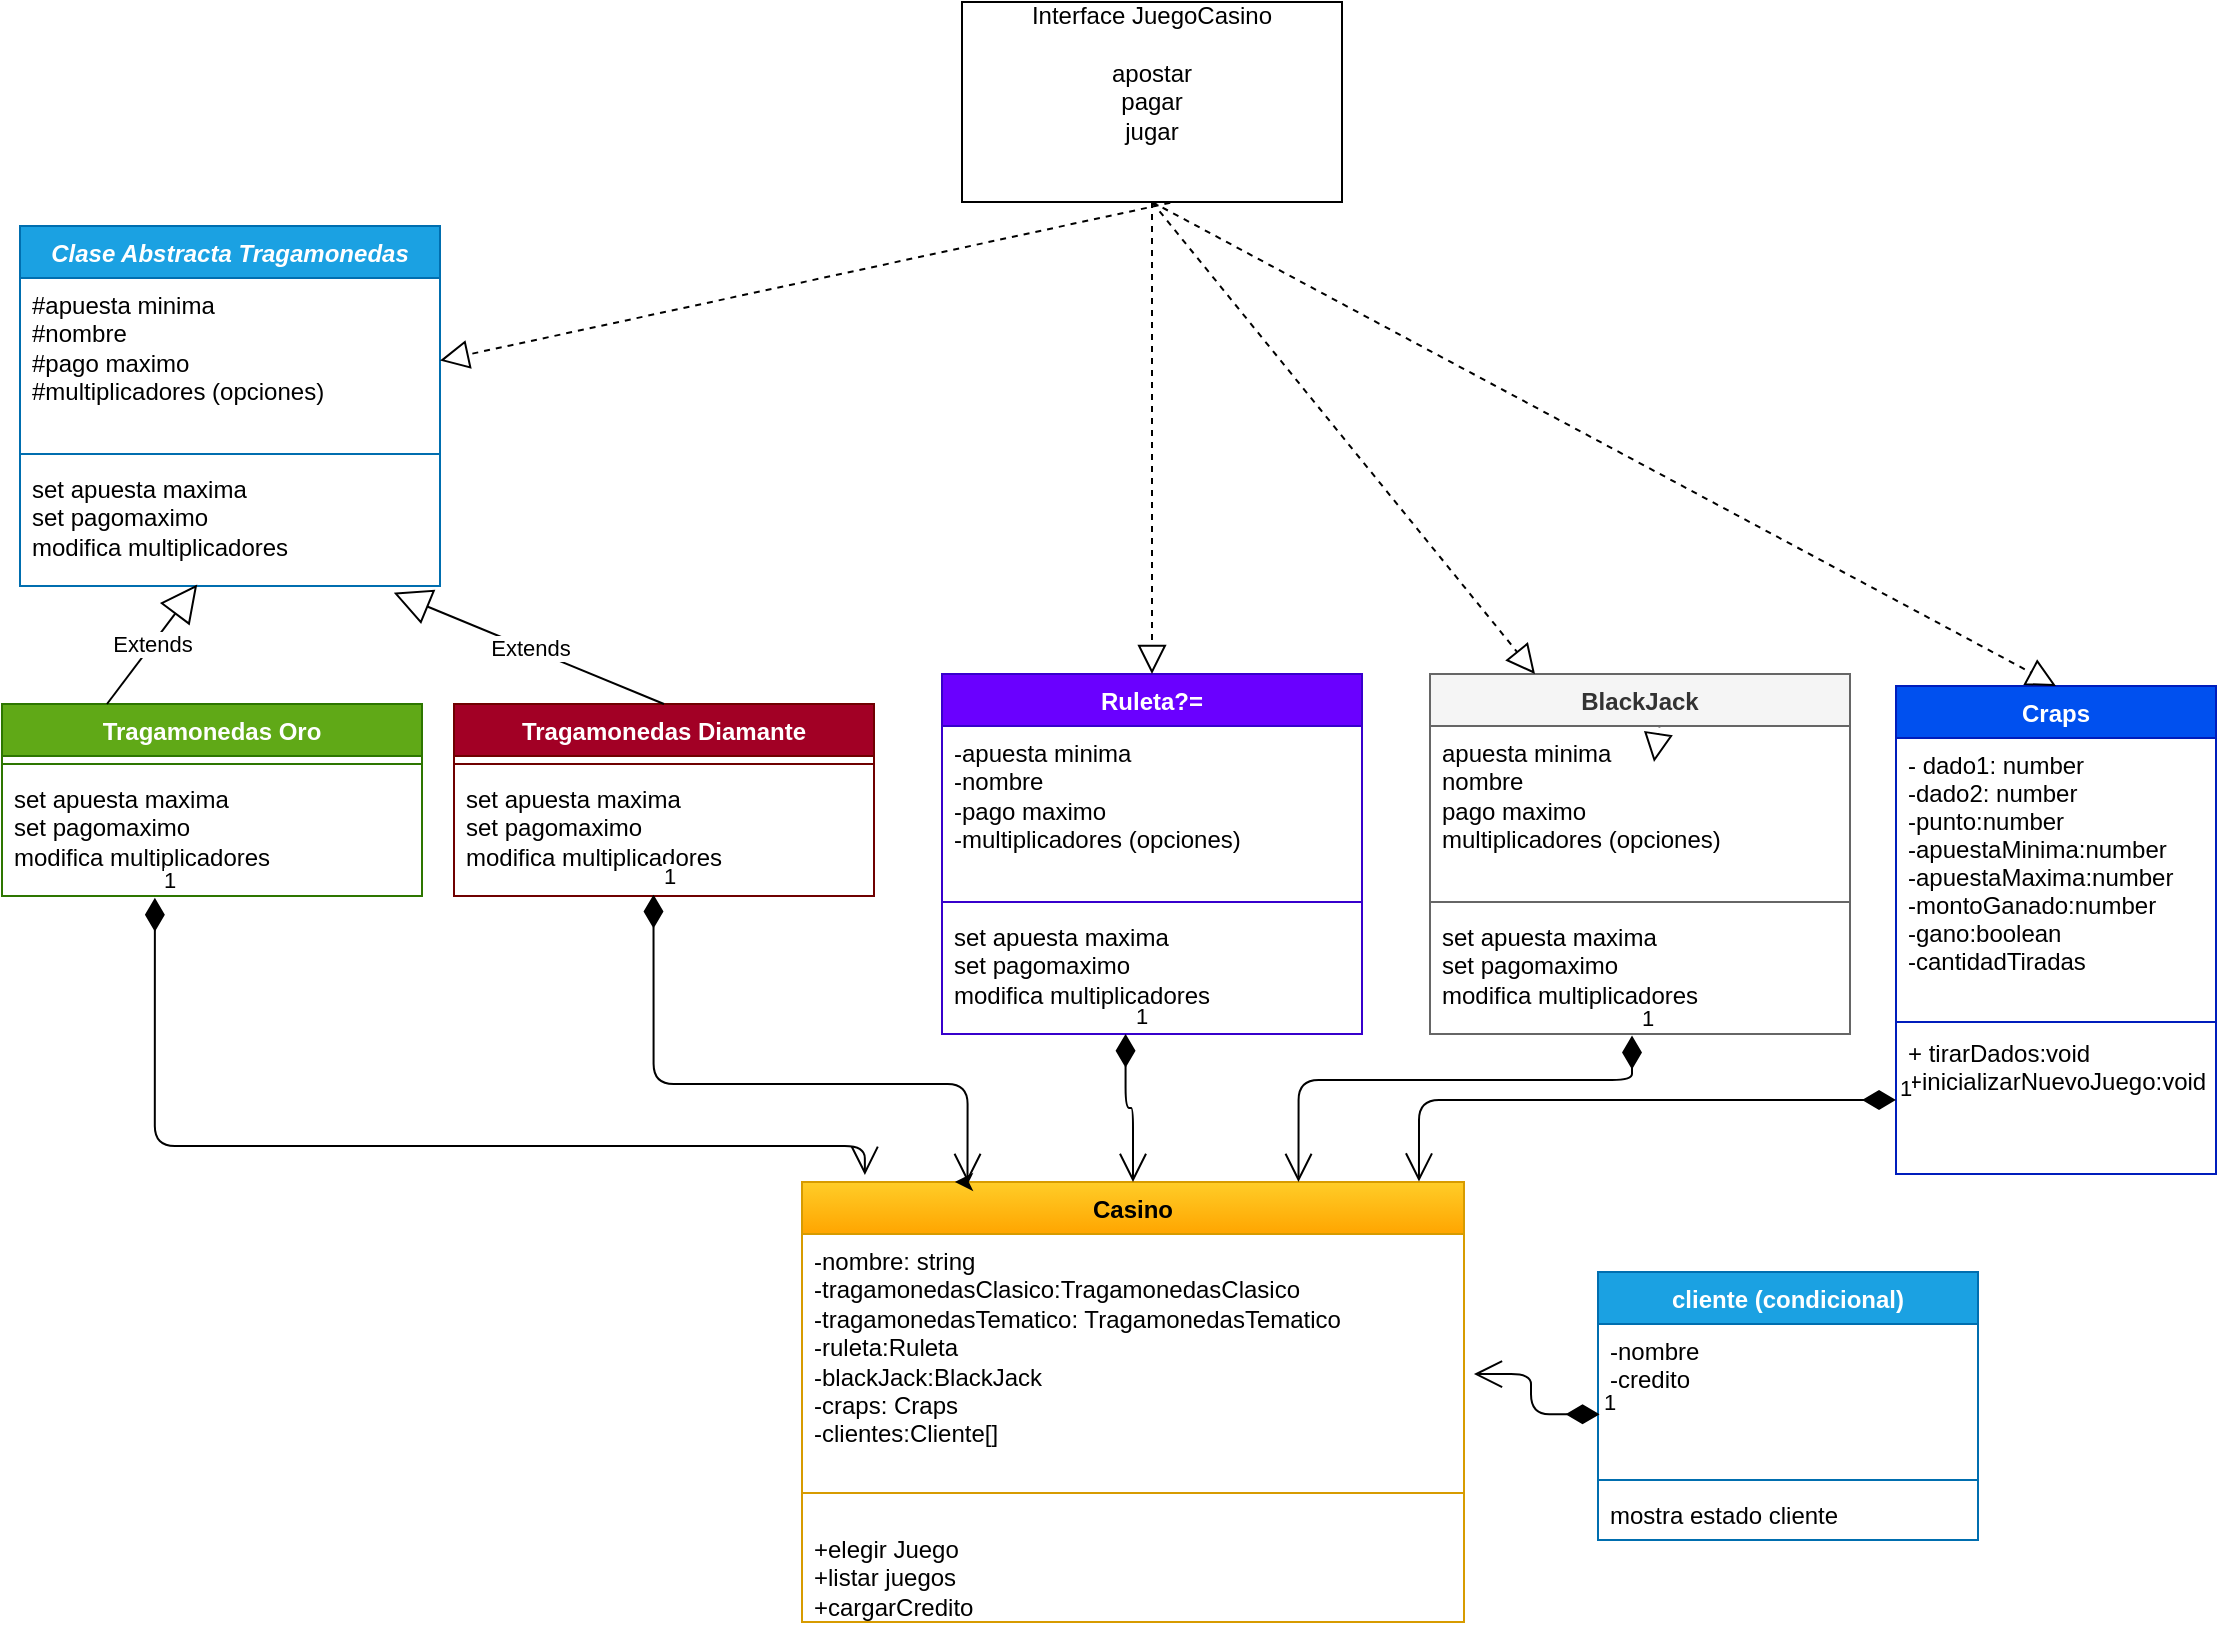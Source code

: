 <mxfile>
    <diagram name="Página-1" id="bwIVNlXcXNwzSYkkAPYZ">
        <mxGraphModel dx="838" dy="518" grid="0" gridSize="10" guides="1" tooltips="1" connect="1" arrows="1" fold="1" page="1" pageScale="1" pageWidth="1169" pageHeight="827" math="0" shadow="0">
            <root>
                <mxCell id="0"/>
                <mxCell id="1" parent="0"/>
                <mxCell id="TmxRiigGSbf3DHzbI32Z-1" value="Interface JuegoCasino&lt;div&gt;&lt;br&gt;&lt;/div&gt;&lt;div&gt;apostar&lt;/div&gt;&lt;div&gt;pagar&lt;/div&gt;&lt;div&gt;jugar&lt;/div&gt;&lt;div&gt;&lt;br&gt;&lt;/div&gt;&lt;div&gt;&lt;br&gt;&lt;/div&gt;" style="html=1;whiteSpace=wrap;" parent="1" vertex="1">
                    <mxGeometry x="506" y="19" width="190" height="100" as="geometry"/>
                </mxCell>
                <mxCell id="TmxRiigGSbf3DHzbI32Z-6" value="&lt;i&gt;Clase Abstracta Tragamonedas&lt;/i&gt;" style="swimlane;fontStyle=1;align=center;verticalAlign=top;childLayout=stackLayout;horizontal=1;startSize=26;horizontalStack=0;resizeParent=1;resizeParentMax=0;resizeLast=0;collapsible=1;marginBottom=0;whiteSpace=wrap;html=1;fillColor=#1ba1e2;strokeColor=#006EAF;fontColor=#ffffff;" parent="1" vertex="1">
                    <mxGeometry x="35" y="131" width="210" height="180" as="geometry"/>
                </mxCell>
                <mxCell id="TmxRiigGSbf3DHzbI32Z-7" value="&lt;div&gt;#apuesta minima&lt;/div&gt;&lt;div&gt;#nombre&lt;/div&gt;&lt;div&gt;#pago maximo&lt;/div&gt;&lt;div&gt;#multiplicadores (opciones)&lt;/div&gt;" style="text;strokeColor=none;fillColor=none;align=left;verticalAlign=top;spacingLeft=4;spacingRight=4;overflow=hidden;rotatable=0;points=[[0,0.5],[1,0.5]];portConstraint=eastwest;whiteSpace=wrap;html=1;" parent="TmxRiigGSbf3DHzbI32Z-6" vertex="1">
                    <mxGeometry y="26" width="210" height="84" as="geometry"/>
                </mxCell>
                <mxCell id="TmxRiigGSbf3DHzbI32Z-8" value="" style="line;strokeWidth=1;fillColor=none;align=left;verticalAlign=middle;spacingTop=-1;spacingLeft=3;spacingRight=3;rotatable=0;labelPosition=right;points=[];portConstraint=eastwest;strokeColor=inherit;" parent="TmxRiigGSbf3DHzbI32Z-6" vertex="1">
                    <mxGeometry y="110" width="210" height="8" as="geometry"/>
                </mxCell>
                <mxCell id="TmxRiigGSbf3DHzbI32Z-9" value="set apuesta maxima&lt;div&gt;set pagomaximo&lt;/div&gt;&lt;div&gt;modifica multiplicadores&lt;/div&gt;&lt;div&gt;&lt;br&gt;&lt;/div&gt;" style="text;strokeColor=none;fillColor=none;align=left;verticalAlign=top;spacingLeft=4;spacingRight=4;overflow=hidden;rotatable=0;points=[[0,0.5],[1,0.5]];portConstraint=eastwest;whiteSpace=wrap;html=1;" parent="TmxRiigGSbf3DHzbI32Z-6" vertex="1">
                    <mxGeometry y="118" width="210" height="62" as="geometry"/>
                </mxCell>
                <mxCell id="TmxRiigGSbf3DHzbI32Z-12" value="Tragamonedas Oro" style="swimlane;fontStyle=1;align=center;verticalAlign=top;childLayout=stackLayout;horizontal=1;startSize=26;horizontalStack=0;resizeParent=1;resizeParentMax=0;resizeLast=0;collapsible=1;marginBottom=0;whiteSpace=wrap;html=1;fillColor=#60a917;strokeColor=#2D7600;fontColor=#ffffff;" parent="1" vertex="1">
                    <mxGeometry x="26" y="370" width="210" height="96" as="geometry"/>
                </mxCell>
                <mxCell id="TmxRiigGSbf3DHzbI32Z-14" value="" style="line;strokeWidth=1;fillColor=none;align=left;verticalAlign=middle;spacingTop=-1;spacingLeft=3;spacingRight=3;rotatable=0;labelPosition=right;points=[];portConstraint=eastwest;strokeColor=inherit;" parent="TmxRiigGSbf3DHzbI32Z-12" vertex="1">
                    <mxGeometry y="26" width="210" height="8" as="geometry"/>
                </mxCell>
                <mxCell id="TmxRiigGSbf3DHzbI32Z-15" value="set apuesta maxima&lt;div&gt;set pagomaximo&lt;/div&gt;&lt;div&gt;modifica multiplicadores&lt;/div&gt;&lt;div&gt;&lt;br&gt;&lt;/div&gt;" style="text;strokeColor=none;fillColor=none;align=left;verticalAlign=top;spacingLeft=4;spacingRight=4;overflow=hidden;rotatable=0;points=[[0,0.5],[1,0.5]];portConstraint=eastwest;whiteSpace=wrap;html=1;" parent="TmxRiigGSbf3DHzbI32Z-12" vertex="1">
                    <mxGeometry y="34" width="210" height="62" as="geometry"/>
                </mxCell>
                <mxCell id="TmxRiigGSbf3DHzbI32Z-16" value="Tragamonedas Diamante" style="swimlane;fontStyle=1;align=center;verticalAlign=top;childLayout=stackLayout;horizontal=1;startSize=26;horizontalStack=0;resizeParent=1;resizeParentMax=0;resizeLast=0;collapsible=1;marginBottom=0;whiteSpace=wrap;html=1;fillColor=#a20025;strokeColor=#6F0000;fontColor=#ffffff;" parent="1" vertex="1">
                    <mxGeometry x="252" y="370" width="210" height="96" as="geometry"/>
                </mxCell>
                <mxCell id="TmxRiigGSbf3DHzbI32Z-18" value="" style="line;strokeWidth=1;fillColor=none;align=left;verticalAlign=middle;spacingTop=-1;spacingLeft=3;spacingRight=3;rotatable=0;labelPosition=right;points=[];portConstraint=eastwest;strokeColor=inherit;" parent="TmxRiigGSbf3DHzbI32Z-16" vertex="1">
                    <mxGeometry y="26" width="210" height="8" as="geometry"/>
                </mxCell>
                <mxCell id="TmxRiigGSbf3DHzbI32Z-19" value="set apuesta maxima&lt;div&gt;set pagomaximo&lt;/div&gt;&lt;div&gt;modifica multiplicadores&lt;/div&gt;&lt;div&gt;&lt;br&gt;&lt;/div&gt;" style="text;strokeColor=none;fillColor=none;align=left;verticalAlign=top;spacingLeft=4;spacingRight=4;overflow=hidden;rotatable=0;points=[[0,0.5],[1,0.5]];portConstraint=eastwest;whiteSpace=wrap;html=1;" parent="TmxRiigGSbf3DHzbI32Z-16" vertex="1">
                    <mxGeometry y="34" width="210" height="62" as="geometry"/>
                </mxCell>
                <mxCell id="TmxRiigGSbf3DHzbI32Z-20" value="Casino" style="swimlane;fontStyle=1;align=center;verticalAlign=top;childLayout=stackLayout;horizontal=1;startSize=26;horizontalStack=0;resizeParent=1;resizeParentMax=0;resizeLast=0;collapsible=1;marginBottom=0;whiteSpace=wrap;html=1;fillColor=#ffcd28;gradientColor=#ffa500;strokeColor=#d79b00;" parent="1" vertex="1">
                    <mxGeometry x="426" y="609" width="331" height="220" as="geometry"/>
                </mxCell>
                <mxCell id="TmxRiigGSbf3DHzbI32Z-21" value="-nombre: string&lt;br&gt;-tragamonedasClasico:TragamonedasClasico&lt;div&gt;-tragamonedasTematico: TragamonedasTematico&lt;br&gt;&lt;div&gt;-ruleta:Ruleta&lt;/div&gt;&lt;div&gt;-blackJack:BlackJack&lt;/div&gt;&lt;div&gt;-craps: Craps&lt;/div&gt;&lt;div&gt;-clientes:Cliente[]&lt;/div&gt;&lt;/div&gt;" style="text;strokeColor=none;fillColor=none;align=left;verticalAlign=top;spacingLeft=4;spacingRight=4;overflow=hidden;rotatable=0;points=[[0,0.5],[1,0.5]];portConstraint=eastwest;whiteSpace=wrap;html=1;" parent="TmxRiigGSbf3DHzbI32Z-20" vertex="1">
                    <mxGeometry y="26" width="331" height="115" as="geometry"/>
                </mxCell>
                <mxCell id="TmxRiigGSbf3DHzbI32Z-22" value="" style="line;strokeWidth=1;fillColor=none;align=left;verticalAlign=middle;spacingTop=-1;spacingLeft=3;spacingRight=3;rotatable=0;labelPosition=right;points=[];portConstraint=eastwest;strokeColor=inherit;" parent="TmxRiigGSbf3DHzbI32Z-20" vertex="1">
                    <mxGeometry y="141" width="331" height="29" as="geometry"/>
                </mxCell>
                <mxCell id="TmxRiigGSbf3DHzbI32Z-44" value="+elegir Juego&lt;div&gt;+listar juegos&lt;/div&gt;&lt;div&gt;+cargarCredito&lt;/div&gt;" style="text;strokeColor=none;fillColor=none;align=left;verticalAlign=top;spacingLeft=4;spacingRight=4;overflow=hidden;rotatable=0;points=[[0,0.5],[1,0.5]];portConstraint=eastwest;whiteSpace=wrap;html=1;" parent="TmxRiigGSbf3DHzbI32Z-20" vertex="1">
                    <mxGeometry y="170" width="331" height="50" as="geometry"/>
                </mxCell>
                <mxCell id="TmxRiigGSbf3DHzbI32Z-24" value="Ruleta?=" style="swimlane;fontStyle=1;align=center;verticalAlign=top;childLayout=stackLayout;horizontal=1;startSize=26;horizontalStack=0;resizeParent=1;resizeParentMax=0;resizeLast=0;collapsible=1;marginBottom=0;whiteSpace=wrap;html=1;fillColor=#6a00ff;strokeColor=#3700CC;fontColor=#ffffff;" parent="1" vertex="1">
                    <mxGeometry x="496" y="355" width="210" height="180" as="geometry"/>
                </mxCell>
                <mxCell id="TmxRiigGSbf3DHzbI32Z-25" value="&lt;div&gt;-apuesta minima&lt;/div&gt;&lt;div&gt;-nombre&lt;/div&gt;&lt;div&gt;-pago maximo&lt;/div&gt;&lt;div&gt;-multiplicadores (opciones)&lt;/div&gt;" style="text;strokeColor=none;fillColor=none;align=left;verticalAlign=top;spacingLeft=4;spacingRight=4;overflow=hidden;rotatable=0;points=[[0,0.5],[1,0.5]];portConstraint=eastwest;whiteSpace=wrap;html=1;" parent="TmxRiigGSbf3DHzbI32Z-24" vertex="1">
                    <mxGeometry y="26" width="210" height="84" as="geometry"/>
                </mxCell>
                <mxCell id="TmxRiigGSbf3DHzbI32Z-26" value="" style="line;strokeWidth=1;fillColor=none;align=left;verticalAlign=middle;spacingTop=-1;spacingLeft=3;spacingRight=3;rotatable=0;labelPosition=right;points=[];portConstraint=eastwest;strokeColor=inherit;" parent="TmxRiigGSbf3DHzbI32Z-24" vertex="1">
                    <mxGeometry y="110" width="210" height="8" as="geometry"/>
                </mxCell>
                <mxCell id="TmxRiigGSbf3DHzbI32Z-27" value="set apuesta maxima&lt;div&gt;set pagomaximo&lt;/div&gt;&lt;div&gt;modifica multiplicadores&lt;/div&gt;&lt;div&gt;&lt;br&gt;&lt;/div&gt;" style="text;strokeColor=none;fillColor=none;align=left;verticalAlign=top;spacingLeft=4;spacingRight=4;overflow=hidden;rotatable=0;points=[[0,0.5],[1,0.5]];portConstraint=eastwest;whiteSpace=wrap;html=1;" parent="TmxRiigGSbf3DHzbI32Z-24" vertex="1">
                    <mxGeometry y="118" width="210" height="62" as="geometry"/>
                </mxCell>
                <mxCell id="TmxRiigGSbf3DHzbI32Z-40" value="cliente (condicional)" style="swimlane;fontStyle=1;align=center;verticalAlign=top;childLayout=stackLayout;horizontal=1;startSize=26;horizontalStack=0;resizeParent=1;resizeParentMax=0;resizeLast=0;collapsible=1;marginBottom=0;whiteSpace=wrap;html=1;fillColor=#1ba1e2;fontColor=#ffffff;strokeColor=#006EAF;" parent="1" vertex="1">
                    <mxGeometry x="824" y="654" width="190" height="134" as="geometry"/>
                </mxCell>
                <mxCell id="TmxRiigGSbf3DHzbI32Z-41" value="-nombre&lt;div&gt;-credito&lt;/div&gt;" style="text;strokeColor=none;fillColor=none;align=left;verticalAlign=top;spacingLeft=4;spacingRight=4;overflow=hidden;rotatable=0;points=[[0,0.5],[1,0.5]];portConstraint=eastwest;whiteSpace=wrap;html=1;" parent="TmxRiigGSbf3DHzbI32Z-40" vertex="1">
                    <mxGeometry y="26" width="190" height="74" as="geometry"/>
                </mxCell>
                <mxCell id="TmxRiigGSbf3DHzbI32Z-42" value="" style="line;strokeWidth=1;fillColor=none;align=left;verticalAlign=middle;spacingTop=-1;spacingLeft=3;spacingRight=3;rotatable=0;labelPosition=right;points=[];portConstraint=eastwest;strokeColor=inherit;" parent="TmxRiigGSbf3DHzbI32Z-40" vertex="1">
                    <mxGeometry y="100" width="190" height="8" as="geometry"/>
                </mxCell>
                <mxCell id="TmxRiigGSbf3DHzbI32Z-43" value="mostra estado cliente" style="text;strokeColor=none;fillColor=none;align=left;verticalAlign=top;spacingLeft=4;spacingRight=4;overflow=hidden;rotatable=0;points=[[0,0.5],[1,0.5]];portConstraint=eastwest;whiteSpace=wrap;html=1;" parent="TmxRiigGSbf3DHzbI32Z-40" vertex="1">
                    <mxGeometry y="108" width="190" height="26" as="geometry"/>
                </mxCell>
                <mxCell id="1PK3M7cZoepvQwBATbSP-1" value="Extends" style="endArrow=block;endSize=16;endFill=0;html=1;rounded=0;entryX=0.422;entryY=0.988;entryDx=0;entryDy=0;entryPerimeter=0;exitX=0.25;exitY=0;exitDx=0;exitDy=0;" parent="1" target="TmxRiigGSbf3DHzbI32Z-9" edge="1" source="TmxRiigGSbf3DHzbI32Z-12">
                    <mxGeometry width="160" relative="1" as="geometry">
                        <mxPoint x="130" y="399" as="sourcePoint"/>
                        <mxPoint x="290" y="389" as="targetPoint"/>
                    </mxGeometry>
                </mxCell>
                <mxCell id="1PK3M7cZoepvQwBATbSP-4" value="Extends" style="endArrow=block;endSize=16;endFill=0;html=1;rounded=0;entryX=0.89;entryY=1.054;entryDx=0;entryDy=0;entryPerimeter=0;exitX=0.5;exitY=0;exitDx=0;exitDy=0;" parent="1" target="TmxRiigGSbf3DHzbI32Z-9" edge="1" source="TmxRiigGSbf3DHzbI32Z-16">
                    <mxGeometry width="160" relative="1" as="geometry">
                        <mxPoint x="373" y="397" as="sourcePoint"/>
                        <mxPoint x="494" y="378" as="targetPoint"/>
                    </mxGeometry>
                </mxCell>
                <mxCell id="1PK3M7cZoepvQwBATbSP-5" value="" style="endArrow=block;dashed=1;endFill=0;endSize=12;html=1;rounded=0;" parent="1" edge="1" target="TmxRiigGSbf3DHzbI32Z-24" source="TmxRiigGSbf3DHzbI32Z-1">
                    <mxGeometry width="160" relative="1" as="geometry">
                        <mxPoint x="464" y="119" as="sourcePoint"/>
                        <mxPoint x="538" y="396" as="targetPoint"/>
                    </mxGeometry>
                </mxCell>
                <mxCell id="1PK3M7cZoepvQwBATbSP-6" value="" style="endArrow=block;dashed=1;endFill=0;endSize=12;html=1;rounded=0;startArrow=none;" parent="1" edge="1" source="TmxRiigGSbf3DHzbI32Z-45">
                    <mxGeometry width="160" relative="1" as="geometry">
                        <mxPoint x="484" y="119" as="sourcePoint"/>
                        <mxPoint x="852" y="399" as="targetPoint"/>
                    </mxGeometry>
                </mxCell>
                <mxCell id="1PK3M7cZoepvQwBATbSP-7" value="" style="endArrow=block;dashed=1;endFill=0;endSize=12;html=1;rounded=0;exitX=0.548;exitY=1.004;exitDx=0;exitDy=0;exitPerimeter=0;" parent="1" source="TmxRiigGSbf3DHzbI32Z-1" edge="1" target="TmxRiigGSbf3DHzbI32Z-6">
                    <mxGeometry width="160" relative="1" as="geometry">
                        <mxPoint x="125" y="154" as="sourcePoint"/>
                        <mxPoint x="300" y="143" as="targetPoint"/>
                    </mxGeometry>
                </mxCell>
                <mxCell id="TmxRiigGSbf3DHzbI32Z-45" value="BlackJack" style="swimlane;fontStyle=1;align=center;verticalAlign=top;childLayout=stackLayout;horizontal=1;startSize=26;horizontalStack=0;resizeParent=1;resizeParentMax=0;resizeLast=0;collapsible=1;marginBottom=0;whiteSpace=wrap;html=1;fillColor=#f5f5f5;strokeColor=#666666;fontColor=#333333;" parent="1" vertex="1">
                    <mxGeometry x="740" y="355" width="210" height="180" as="geometry"/>
                </mxCell>
                <mxCell id="TmxRiigGSbf3DHzbI32Z-46" value="&lt;div&gt;apuesta minima&lt;/div&gt;&lt;div&gt;nombre&lt;/div&gt;&lt;div&gt;pago maximo&lt;/div&gt;&lt;div&gt;multiplicadores (opciones)&lt;/div&gt;" style="text;strokeColor=none;fillColor=none;align=left;verticalAlign=top;spacingLeft=4;spacingRight=4;overflow=hidden;rotatable=0;points=[[0,0.5],[1,0.5]];portConstraint=eastwest;whiteSpace=wrap;html=1;" parent="TmxRiigGSbf3DHzbI32Z-45" vertex="1">
                    <mxGeometry y="26" width="210" height="84" as="geometry"/>
                </mxCell>
                <mxCell id="TmxRiigGSbf3DHzbI32Z-47" value="" style="line;strokeWidth=1;fillColor=none;align=left;verticalAlign=middle;spacingTop=-1;spacingLeft=3;spacingRight=3;rotatable=0;labelPosition=right;points=[];portConstraint=eastwest;strokeColor=inherit;" parent="TmxRiigGSbf3DHzbI32Z-45" vertex="1">
                    <mxGeometry y="110" width="210" height="8" as="geometry"/>
                </mxCell>
                <mxCell id="TmxRiigGSbf3DHzbI32Z-48" value="set apuesta maxima&lt;div&gt;set pagomaximo&lt;/div&gt;&lt;div&gt;modifica multiplicadores&lt;/div&gt;&lt;div&gt;&lt;br&gt;&lt;/div&gt;" style="text;strokeColor=none;fillColor=none;align=left;verticalAlign=top;spacingLeft=4;spacingRight=4;overflow=hidden;rotatable=0;points=[[0,0.5],[1,0.5]];portConstraint=eastwest;whiteSpace=wrap;html=1;" parent="TmxRiigGSbf3DHzbI32Z-45" vertex="1">
                    <mxGeometry y="118" width="210" height="62" as="geometry"/>
                </mxCell>
                <mxCell id="7" value="Craps" style="swimlane;fontStyle=1;align=center;verticalAlign=top;childLayout=stackLayout;horizontal=1;startSize=26;horizontalStack=0;resizeParent=1;resizeParentMax=0;resizeLast=0;collapsible=1;marginBottom=0;fillColor=#0050ef;strokeColor=#001DBC;fontColor=#ffffff;" vertex="1" parent="1">
                    <mxGeometry x="973" y="361" width="160" height="244" as="geometry"/>
                </mxCell>
                <mxCell id="8" value="- dado1: number&#10;-dado2: number&#10;-punto:number&#10;-apuestaMinima:number&#10;-apuestaMaxima:number&#10;-montoGanado:number&#10;-gano:boolean&#10;-cantidadTiradas" style="text;strokeColor=none;fillColor=none;align=left;verticalAlign=top;spacingLeft=4;spacingRight=4;overflow=hidden;rotatable=0;points=[[0,0.5],[1,0.5]];portConstraint=eastwest;" vertex="1" parent="7">
                    <mxGeometry y="26" width="160" height="140" as="geometry"/>
                </mxCell>
                <mxCell id="9" value="" style="line;strokeWidth=1;fillColor=none;align=left;verticalAlign=middle;spacingTop=-1;spacingLeft=3;spacingRight=3;rotatable=0;labelPosition=right;points=[];portConstraint=eastwest;strokeColor=inherit;" vertex="1" parent="7">
                    <mxGeometry y="166" width="160" height="4" as="geometry"/>
                </mxCell>
                <mxCell id="10" value="+ tirarDados:void&#10;+inicializarNuevoJuego:void&#10;" style="text;strokeColor=none;fillColor=none;align=left;verticalAlign=top;spacingLeft=4;spacingRight=4;overflow=hidden;rotatable=0;points=[[0,0.5],[1,0.5]];portConstraint=eastwest;" vertex="1" parent="7">
                    <mxGeometry y="170" width="160" height="74" as="geometry"/>
                </mxCell>
                <mxCell id="11" value="" style="endArrow=block;dashed=1;endFill=0;endSize=12;html=1;rounded=0;entryX=0.25;entryY=0;entryDx=0;entryDy=0;exitX=0.5;exitY=1;exitDx=0;exitDy=0;" edge="1" parent="1" source="TmxRiigGSbf3DHzbI32Z-1" target="TmxRiigGSbf3DHzbI32Z-45">
                    <mxGeometry width="160" relative="1" as="geometry">
                        <mxPoint x="464" y="116" as="sourcePoint"/>
                        <mxPoint x="573.178" y="365" as="targetPoint"/>
                    </mxGeometry>
                </mxCell>
                <mxCell id="12" value="" style="endArrow=block;dashed=1;endFill=0;endSize=12;html=1;rounded=0;entryX=0.5;entryY=0;entryDx=0;entryDy=0;exitX=0.5;exitY=1;exitDx=0;exitDy=0;" edge="1" parent="1" source="TmxRiigGSbf3DHzbI32Z-1" target="7">
                    <mxGeometry width="160" relative="1" as="geometry">
                        <mxPoint x="474" y="126" as="sourcePoint"/>
                        <mxPoint x="802.5" y="365" as="targetPoint"/>
                    </mxGeometry>
                </mxCell>
                <mxCell id="15" style="edgeStyle=none;html=1;exitX=0.25;exitY=0;exitDx=0;exitDy=0;entryX=0.231;entryY=0;entryDx=0;entryDy=0;entryPerimeter=0;" edge="1" parent="1" source="TmxRiigGSbf3DHzbI32Z-20" target="TmxRiigGSbf3DHzbI32Z-20">
                    <mxGeometry relative="1" as="geometry"/>
                </mxCell>
                <mxCell id="19" value="1" style="endArrow=open;html=1;endSize=12;startArrow=diamondThin;startSize=14;startFill=1;edgeStyle=orthogonalEdgeStyle;align=left;verticalAlign=bottom;exitX=0.437;exitY=0.999;exitDx=0;exitDy=0;exitPerimeter=0;entryX=0.5;entryY=0;entryDx=0;entryDy=0;" edge="1" parent="1" source="TmxRiigGSbf3DHzbI32Z-27" target="TmxRiigGSbf3DHzbI32Z-20">
                    <mxGeometry x="-1" y="3" relative="1" as="geometry">
                        <mxPoint x="541" y="622" as="sourcePoint"/>
                        <mxPoint x="701" y="622" as="targetPoint"/>
                    </mxGeometry>
                </mxCell>
                <mxCell id="20" value="1" style="endArrow=open;html=1;endSize=12;startArrow=diamondThin;startSize=14;startFill=1;edgeStyle=orthogonalEdgeStyle;align=left;verticalAlign=bottom;exitX=0.475;exitY=0.989;exitDx=0;exitDy=0;exitPerimeter=0;entryX=0.25;entryY=0;entryDx=0;entryDy=0;" edge="1" parent="1" source="TmxRiigGSbf3DHzbI32Z-19" target="TmxRiigGSbf3DHzbI32Z-20">
                    <mxGeometry x="-1" y="3" relative="1" as="geometry">
                        <mxPoint x="297" y="622" as="sourcePoint"/>
                        <mxPoint x="457" y="622" as="targetPoint"/>
                        <Array as="points">
                            <mxPoint x="352" y="560"/>
                            <mxPoint x="509" y="560"/>
                        </Array>
                    </mxGeometry>
                </mxCell>
                <mxCell id="21" value="1" style="endArrow=open;html=1;endSize=12;startArrow=diamondThin;startSize=14;startFill=1;edgeStyle=orthogonalEdgeStyle;align=left;verticalAlign=bottom;exitX=0.364;exitY=1.015;exitDx=0;exitDy=0;exitPerimeter=0;entryX=0.095;entryY=-0.016;entryDx=0;entryDy=0;entryPerimeter=0;" edge="1" parent="1" source="TmxRiigGSbf3DHzbI32Z-15" target="TmxRiigGSbf3DHzbI32Z-20">
                    <mxGeometry x="-1" y="3" relative="1" as="geometry">
                        <mxPoint x="297" y="622" as="sourcePoint"/>
                        <mxPoint x="457" y="622" as="targetPoint"/>
                        <Array as="points">
                            <mxPoint x="102" y="591"/>
                            <mxPoint x="457" y="591"/>
                        </Array>
                    </mxGeometry>
                </mxCell>
                <mxCell id="22" value="1" style="endArrow=open;html=1;endSize=12;startArrow=diamondThin;startSize=14;startFill=1;edgeStyle=orthogonalEdgeStyle;align=left;verticalAlign=bottom;exitX=0.481;exitY=1.013;exitDx=0;exitDy=0;exitPerimeter=0;entryX=0.75;entryY=0;entryDx=0;entryDy=0;" edge="1" parent="1" source="TmxRiigGSbf3DHzbI32Z-48" target="TmxRiigGSbf3DHzbI32Z-20">
                    <mxGeometry x="-1" y="3" relative="1" as="geometry">
                        <mxPoint x="550" y="622" as="sourcePoint"/>
                        <mxPoint x="710" y="622" as="targetPoint"/>
                        <Array as="points">
                            <mxPoint x="841" y="558"/>
                            <mxPoint x="674" y="558"/>
                        </Array>
                    </mxGeometry>
                </mxCell>
                <mxCell id="23" value="1" style="endArrow=open;html=1;endSize=12;startArrow=diamondThin;startSize=14;startFill=1;edgeStyle=orthogonalEdgeStyle;align=left;verticalAlign=bottom;entryX=0.932;entryY=-0.001;entryDx=0;entryDy=0;entryPerimeter=0;" edge="1" parent="1" source="10" target="TmxRiigGSbf3DHzbI32Z-20">
                    <mxGeometry x="-1" y="3" relative="1" as="geometry">
                        <mxPoint x="550" y="622" as="sourcePoint"/>
                        <mxPoint x="710" y="622" as="targetPoint"/>
                    </mxGeometry>
                </mxCell>
                <mxCell id="24" value="1" style="endArrow=open;html=1;endSize=12;startArrow=diamondThin;startSize=14;startFill=1;edgeStyle=orthogonalEdgeStyle;align=left;verticalAlign=bottom;exitX=0.004;exitY=0.61;exitDx=0;exitDy=0;exitPerimeter=0;entryX=1.015;entryY=0.609;entryDx=0;entryDy=0;entryPerimeter=0;" edge="1" parent="1" source="TmxRiigGSbf3DHzbI32Z-41" target="TmxRiigGSbf3DHzbI32Z-21">
                    <mxGeometry x="-1" y="3" relative="1" as="geometry">
                        <mxPoint x="550" y="622" as="sourcePoint"/>
                        <mxPoint x="710" y="622" as="targetPoint"/>
                    </mxGeometry>
                </mxCell>
            </root>
        </mxGraphModel>
    </diagram>
</mxfile>